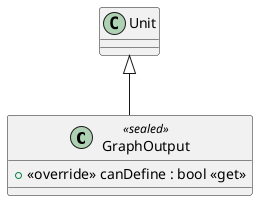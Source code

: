 @startuml
class GraphOutput <<sealed>> {
    + <<override>> canDefine : bool <<get>>
}
Unit <|-- GraphOutput
@enduml

